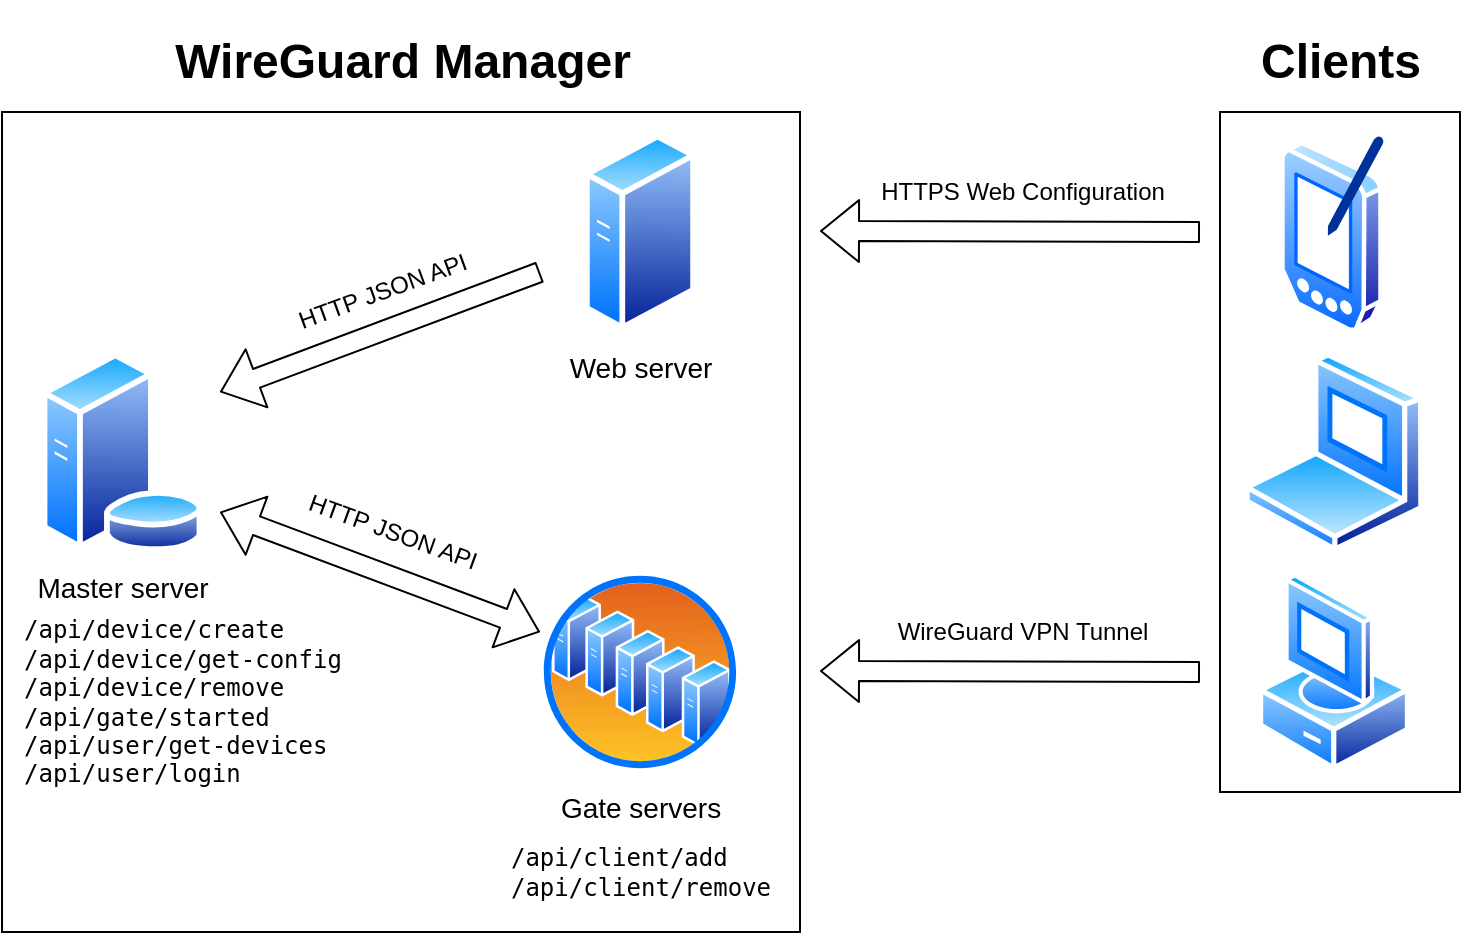 <mxfile version="12.6.4" type="device"><diagram id="N2JC5S1ZDYpOtn_i8O7G" name="Page-1"><mxGraphModel dx="882" dy="781" grid="1" gridSize="10" guides="1" tooltips="1" connect="1" arrows="1" fold="1" page="1" pageScale="1" pageWidth="850" pageHeight="1100" math="0" shadow="0"><root><mxCell id="0"/><mxCell id="1" parent="0"/><mxCell id="pJpp6PWFmy-SwTSmUP38-31" value="" style="rounded=0;whiteSpace=wrap;html=1;" parent="1" vertex="1"><mxGeometry x="650" y="200" width="120" height="340" as="geometry"/></mxCell><mxCell id="pJpp6PWFmy-SwTSmUP38-30" value="" style="rounded=0;whiteSpace=wrap;html=1;" parent="1" vertex="1"><mxGeometry x="41" y="200" width="399" height="410" as="geometry"/></mxCell><mxCell id="pJpp6PWFmy-SwTSmUP38-1" value="&lt;font style=&quot;font-size: 14px&quot;&gt;Web server&lt;/font&gt;" style="aspect=fixed;perimeter=ellipsePerimeter;html=1;align=center;shadow=0;dashed=0;spacingTop=3;image;image=img/lib/active_directory/generic_server.svg;" parent="1" vertex="1"><mxGeometry x="332" y="210" width="56" height="100" as="geometry"/></mxCell><mxCell id="pJpp6PWFmy-SwTSmUP38-2" value="&lt;font style=&quot;font-size: 14px&quot;&gt;Master server&lt;/font&gt;" style="aspect=fixed;perimeter=ellipsePerimeter;html=1;align=center;shadow=0;dashed=0;spacingTop=3;image;image=img/lib/active_directory/database_server.svg;" parent="1" vertex="1"><mxGeometry x="60" y="320" width="82" height="100" as="geometry"/></mxCell><mxCell id="pJpp6PWFmy-SwTSmUP38-3" value="&lt;font style=&quot;font-size: 14px&quot;&gt;Gate servers&lt;/font&gt;" style="aspect=fixed;perimeter=ellipsePerimeter;html=1;align=center;shadow=0;dashed=0;spacingTop=3;image;image=img/lib/active_directory/server_farm.svg;" parent="1" vertex="1"><mxGeometry x="310" y="430" width="100" height="100" as="geometry"/></mxCell><mxCell id="pJpp6PWFmy-SwTSmUP38-4" value="" style="aspect=fixed;perimeter=ellipsePerimeter;html=1;align=center;shadow=0;dashed=0;spacingTop=3;image;image=img/lib/active_directory/laptop_client.svg;" parent="1" vertex="1"><mxGeometry x="662" y="320" width="90" height="100" as="geometry"/></mxCell><mxCell id="pJpp6PWFmy-SwTSmUP38-5" value="" style="aspect=fixed;perimeter=ellipsePerimeter;html=1;align=center;shadow=0;dashed=0;spacingTop=3;image;image=img/lib/active_directory/vista_client.svg;" parent="1" vertex="1"><mxGeometry x="669" y="430" width="76" height="100" as="geometry"/></mxCell><mxCell id="pJpp6PWFmy-SwTSmUP38-7" value="" style="aspect=fixed;perimeter=ellipsePerimeter;html=1;align=center;shadow=0;dashed=0;spacingTop=3;image;image=img/lib/active_directory/pda.svg;" parent="1" vertex="1"><mxGeometry x="680" y="210" width="54" height="100" as="geometry"/></mxCell><mxCell id="pJpp6PWFmy-SwTSmUP38-9" value="" style="shape=flexArrow;endArrow=classic;startArrow=classic;html=1;" parent="1" edge="1"><mxGeometry width="50" height="50" relative="1" as="geometry"><mxPoint x="150" y="400" as="sourcePoint"/><mxPoint x="310" y="460" as="targetPoint"/></mxGeometry></mxCell><mxCell id="pJpp6PWFmy-SwTSmUP38-14" value="HTTP JSON API" style="text;align=center;verticalAlign=middle;resizable=0;points=[];labelBackgroundColor=#ffffff;rotation=20;html=1;labelPosition=center;verticalLabelPosition=middle;" parent="pJpp6PWFmy-SwTSmUP38-9" vertex="1" connectable="0"><mxGeometry x="-0.231" y="-1" relative="1" as="geometry"><mxPoint x="25.03" y="-14.02" as="offset"/></mxGeometry></mxCell><mxCell id="pJpp6PWFmy-SwTSmUP38-10" value="" style="shape=flexArrow;endArrow=classic;html=1;comic=0;shadow=0;" parent="1" edge="1"><mxGeometry width="50" height="50" relative="1" as="geometry"><mxPoint x="310" y="280" as="sourcePoint"/><mxPoint x="150" y="340" as="targetPoint"/></mxGeometry></mxCell><mxCell id="pJpp6PWFmy-SwTSmUP38-13" value="HTTP JSON API" style="text;html=1;align=center;verticalAlign=middle;resizable=0;points=[];labelBackgroundColor=#ffffff;rotation=-20;labelPosition=center;verticalLabelPosition=middle;" parent="pJpp6PWFmy-SwTSmUP38-10" vertex="1" connectable="0"><mxGeometry x="0.395" y="-4" relative="1" as="geometry"><mxPoint x="33.06" y="-28.13" as="offset"/></mxGeometry></mxCell><mxCell id="pJpp6PWFmy-SwTSmUP38-20" value="" style="shape=flexArrow;endArrow=classic;html=1;" parent="1" edge="1"><mxGeometry width="50" height="50" relative="1" as="geometry"><mxPoint x="640" y="260" as="sourcePoint"/><mxPoint x="450" y="259.5" as="targetPoint"/></mxGeometry></mxCell><mxCell id="pJpp6PWFmy-SwTSmUP38-21" value="HTTPS Web Configuration" style="text;html=1;align=center;verticalAlign=middle;resizable=0;points=[];labelBackgroundColor=#ffffff;" parent="pJpp6PWFmy-SwTSmUP38-20" vertex="1" connectable="0"><mxGeometry x="0.263" y="1" relative="1" as="geometry"><mxPoint x="31" y="-21" as="offset"/></mxGeometry></mxCell><mxCell id="pJpp6PWFmy-SwTSmUP38-22" value="" style="shape=flexArrow;endArrow=classic;html=1;" parent="1" edge="1"><mxGeometry width="50" height="50" relative="1" as="geometry"><mxPoint x="640" y="480" as="sourcePoint"/><mxPoint x="450" y="479.5" as="targetPoint"/></mxGeometry></mxCell><mxCell id="pJpp6PWFmy-SwTSmUP38-23" value="WireGuard VPN Tunnel" style="text;html=1;align=center;verticalAlign=middle;resizable=0;points=[];labelBackgroundColor=#ffffff;" parent="pJpp6PWFmy-SwTSmUP38-22" vertex="1" connectable="0"><mxGeometry x="0.263" y="1" relative="1" as="geometry"><mxPoint x="31" y="-21" as="offset"/></mxGeometry></mxCell><mxCell id="pJpp6PWFmy-SwTSmUP38-38" value="&lt;pre style=&quot;text-align: left ; line-height: 120%&quot;&gt;&lt;span&gt;&lt;font style=&quot;font-size: 12px&quot;&gt;/api/client/add&lt;br&gt;&lt;/font&gt;&lt;/span&gt;&lt;span&gt;&lt;font style=&quot;font-size: 12px&quot;&gt;/api/client/remove&lt;/font&gt;&lt;/span&gt;&lt;/pre&gt;" style="text;html=1;align=center;verticalAlign=middle;resizable=0;points=[];autosize=1;" parent="1" vertex="1"><mxGeometry x="290" y="550" width="140" height="60" as="geometry"/></mxCell><mxCell id="pJpp6PWFmy-SwTSmUP38-40" value="&lt;p style=&quot;line-height: 120%&quot;&gt;&lt;/p&gt;&lt;pre&gt;&lt;span&gt;/api/device/create&lt;br&gt;&lt;/span&gt;&lt;span&gt;/api/device/get-config&lt;br&gt;&lt;/span&gt;&lt;span&gt;/api/device/remove&lt;br&gt;&lt;/span&gt;&lt;span&gt;/api/gate/started&lt;br&gt;&lt;/span&gt;&lt;span&gt;/api/user/get-devices&lt;br&gt;&lt;/span&gt;/api/user/login&lt;/pre&gt;&lt;p&gt;&lt;/p&gt;" style="text;html=1;align=left;verticalAlign=middle;resizable=0;points=[];autosize=1;" parent="1" vertex="1"><mxGeometry x="50" y="440" width="170" height="110" as="geometry"/></mxCell><mxCell id="pJpp6PWFmy-SwTSmUP38-41" value="&lt;h1&gt;Clients&lt;/h1&gt;" style="text;html=1;align=center;verticalAlign=middle;resizable=0;points=[];autosize=1;" parent="1" vertex="1"><mxGeometry x="660" y="150" width="100" height="50" as="geometry"/></mxCell><mxCell id="pJpp6PWFmy-SwTSmUP38-42" value="&lt;h1&gt;WireGuard Manager&lt;/h1&gt;" style="text;html=1;align=center;verticalAlign=middle;resizable=0;points=[];autosize=1;" parent="1" vertex="1"><mxGeometry x="120.5" y="150" width="240" height="50" as="geometry"/></mxCell></root></mxGraphModel></diagram></mxfile>